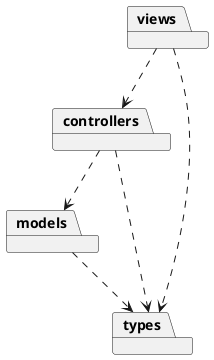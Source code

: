 @startuml klondike_analisis_packages
package views
package controllers
package models
package types
views ..> controllers
views ..> types
controllers ..> models
controllers ..> types
models ..> types
@enduml

@startuml klondike_analisis_controllers
package controllers {
    abstract class Controller
    class StartController {
        + getAttempts(): int
        + getProposedCombinationColors(int): List<Color>
        + getBlacks(int): int
        + getWhites(int): int
    }
    class ProposeController {
        + getError(List<Color>): Error
        + add(List<Color>)
        + isFinished(): boolean
        + isWinner(): boolean
        + getAttempts(): int
        + getProposedCombinationColors(int): List<Color>
        + getBlacks(int): int
        + getWhites(int): int
    }
    class ResumeController {
        + reset()
    }
    class ShowBoardController {
        ~ getAttempts(): int
        ~ getProposedCombinationColors(int): List<Color>
        ~ getBlacks(int): int
        ~ getWhites(int): int
    }
}

Controller <|-- StartController
Controller <|-- ProposeController
Controller <|-- ResumeController
Controller <|-- ShowBoardController
StartController *-down-> ShowBoardController
ProposeController *-down-> ShowBoardController

class "models.\nBoard" as Board
enum "types.\nColor" as Color
enum "types.\nError" as Error

Controller -down-> Board
ProposeController .down.> Error
ProposeController .down.> Color
ShowBoardController .down.> Color
StartController .down.> Color
@enduml

@startuml klondike_analisis_views
package views {
    class PlayerView
    class StartView {
        ~ start(StartController)
    }
    class ProposeView {
        ~ propose(ProposeController)
    }
    class ResumeView {
        ~ resume(ResumeController): boolean
    }
    class BoardView {
        ~ write(Controller)
    }
    class ProposedCombinationView {
        ~ write(ProposeController)
        ~ read(): List<Color>
    }
    class SecretCombinationView {
        ~ write()
    }
    class ResultView {
        ~ write(int, int)
    }
    class ColorView {
        ~ write(Color)
        ~ read(): Color
    }
    enum Message {
        + TITLE
        + SECRET_COMBINATION
        + ATTEMPTS
        + RESULT
        + PROPOSED_COMBINATION
        + WINNER
        + LOOSER
        + RESUME
        ~ write()
        ~ write(int)
        ~ write(int, int)
    }
    class ErrorView {
        ~ write(Error)
    }
}

PlayerView *-down-> StartView
PlayerView *-down-> ProposeView
PlayerView *-down-> ResumeView
StartView .down.> BoardView
ProposeView .down.> BoardView
BoardView .down.> ProposedCombinationView
BoardView .down.> ResultView
BoardView .down.> Message
BoardView .down.> SecretCombinationView
ProposedCombinationView .down.> ColorView
ProposedCombinationView .down.> ErrorView
ProposedCombinationView .down.> Message
ResultView .down.> Message
StartView .down.> Message
ResumeView .down.> Message
ProposeView .down.> ProposedCombinationView
ProposeView .down.> Message

class "controllers.\nProposeController" as ProposeController
class "controllers.\nStartController" as StartController
class "controllers.\nResumeController" as ResumeController
abstract class "controllers.\nController" as Controller
enum "types.\nColor" as Color
enum "types.\nError" as Error

ResumeView -down-> ResumeController
StartView -down-> StartController
ProposeView -down-> ProposeController
BoardView -down-> Controller
ProposedCombinationView .down.> ProposeController
BoardView .down.> Color
ProposedCombinationView .down.> Color
ColorView .down.> Color
ProposedCombinationView .down.> Error
ErrorView .down.> Error
@enduml

@startuml klondike_analisis_models
package models {
    class Board {
        + reset()
        + add(List<Color>)
        + getError(List<Color>): Error
        + isFinished(): boolean
        + isWinner(): boolean
        - isLoser(): boolean
        + getAttempts(): int
        + getProposedCombinationColors(int): List<Color>
        + getBlacks(int): int
        + getWhites(int): int
    }
    class Combination
    class ProposedCombination {
        ~ ProposedCombination(List<Color>)
        ~ getColors(): List<Color>
        ~ getError(): Error
        ~ contains(Color): boolean
        ~ contains(Color, int): boolean
    }
    class SecretCombination {
        ~ getResult(ProposedCombination): Result
    }
    Combination <|-- ProposedCombination
    Combination <|-- SecretCombination
    class Result {
        ~ Result(int, int)
        ~ getBlacks(): int
        ~ getWhites(): int
        ~ isWinner(): boolean
    }
}


enum "types.\nColor" as Color
enum "types.\nError" as Error

Board .down.> Color
Board .down.> Error
Combination *-down-> Color
ProposedCombination .down.> Error

Board *-down-> ProposedCombination
Board *-down-> SecretCombination
Board *-down-> Result
SecretCombination .down.> Result
SecretCombination .down.> ProposedCombination
@enduml

@startuml klondike_analisis_types
package types {
    enum Color {
        + RED
        + GREEN
        + YELLOW
        + BLUE
        + MAGENTA
        + CYAN
    }

    enum Error {
        + DUPLICATED
        + WRONG_CHARACTERS
        + WRONG_LENGTH
    }
}
@enduml